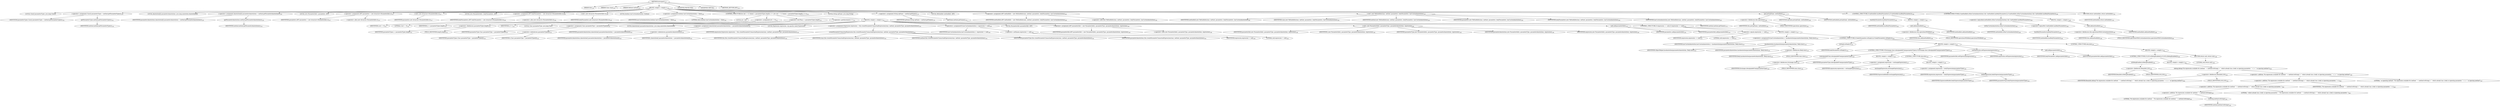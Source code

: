 digraph "introspect" {  
"351" [label = <(METHOD,introspect)<SUB>133</SUB>> ]
"25" [label = <(PARAM,this)<SUB>133</SUB>> ]
"352" [label = <(PARAM,Class clazz)<SUB>133</SUB>> ]
"353" [label = <(PARAM,Method method)<SUB>133</SUB>> ]
"354" [label = <(BLOCK,&lt;empty&gt;,&lt;empty&gt;)<SUB>133</SUB>> ]
"355" [label = <(LOCAL,Class[] parameterTypes: java.lang.Class[])> ]
"356" [label = <(&lt;operator&gt;.assignment,Class[] parameterTypes = method.getParameterTypes())<SUB>134</SUB>> ]
"357" [label = <(IDENTIFIER,parameterTypes,Class[] parameterTypes = method.getParameterTypes())<SUB>134</SUB>> ]
"358" [label = <(getParameterTypes,method.getParameterTypes())<SUB>134</SUB>> ]
"359" [label = <(IDENTIFIER,method,method.getParameterTypes())<SUB>134</SUB>> ]
"360" [label = <(LOCAL,Annotation[][] parametersAnnotations: java.lang.annotation.Annotation[][])> ]
"361" [label = <(&lt;operator&gt;.assignment,Annotation[][] parametersAnnotations = method.getParameterAnnotations())<SUB>135</SUB>> ]
"362" [label = <(IDENTIFIER,parametersAnnotations,Annotation[][] parametersAnnotations = method.getParameterAnnotations())<SUB>135</SUB>> ]
"363" [label = <(getParameterAnnotations,method.getParameterAnnotations())<SUB>135</SUB>> ]
"364" [label = <(IDENTIFIER,method,method.getParameterAnnotations())<SUB>135</SUB>> ]
"21" [label = <(LOCAL,List&lt;ParameterInfo&gt; parameters: ANY)> ]
"365" [label = <(&lt;operator&gt;.assignment,ANY parameters = new ArrayList&lt;ParameterInfo&gt;())<SUB>137</SUB>> ]
"366" [label = <(IDENTIFIER,parameters,ANY parameters = new ArrayList&lt;ParameterInfo&gt;())<SUB>137</SUB>> ]
"367" [label = <(&lt;operator&gt;.alloc,new ArrayList&lt;ParameterInfo&gt;())<SUB>137</SUB>> ]
"368" [label = <(&lt;init&gt;,new ArrayList&lt;ParameterInfo&gt;())<SUB>137</SUB>> ]
"20" [label = <(IDENTIFIER,parameters,new ArrayList&lt;ParameterInfo&gt;())<SUB>137</SUB>> ]
"23" [label = <(LOCAL,List&lt;ParameterInfo&gt; bodyParameters: ANY)> ]
"369" [label = <(&lt;operator&gt;.assignment,ANY bodyParameters = new ArrayList&lt;ParameterInfo&gt;())<SUB>138</SUB>> ]
"370" [label = <(IDENTIFIER,bodyParameters,ANY bodyParameters = new ArrayList&lt;ParameterInfo&gt;())<SUB>138</SUB>> ]
"371" [label = <(&lt;operator&gt;.alloc,new ArrayList&lt;ParameterInfo&gt;())<SUB>138</SUB>> ]
"372" [label = <(&lt;init&gt;,new ArrayList&lt;ParameterInfo&gt;())<SUB>138</SUB>> ]
"22" [label = <(IDENTIFIER,bodyParameters,new ArrayList&lt;ParameterInfo&gt;())<SUB>138</SUB>> ]
"373" [label = <(LOCAL,boolean hasCustomAnnotation: boolean)> ]
"374" [label = <(&lt;operator&gt;.assignment,boolean hasCustomAnnotation = false)<SUB>140</SUB>> ]
"375" [label = <(IDENTIFIER,hasCustomAnnotation,boolean hasCustomAnnotation = false)<SUB>140</SUB>> ]
"376" [label = <(LITERAL,false,boolean hasCustomAnnotation = false)<SUB>140</SUB>> ]
"377" [label = <(CONTROL_STRUCTURE,for (int i = 0; Some(i &lt; parameterTypes.length); i++),for (int i = 0; Some(i &lt; parameterTypes.length); i++))<SUB>141</SUB>> ]
"378" [label = <(LOCAL,int i: int)> ]
"379" [label = <(&lt;operator&gt;.assignment,int i = 0)<SUB>141</SUB>> ]
"380" [label = <(IDENTIFIER,i,int i = 0)<SUB>141</SUB>> ]
"381" [label = <(LITERAL,0,int i = 0)<SUB>141</SUB>> ]
"382" [label = <(&lt;operator&gt;.lessThan,i &lt; parameterTypes.length)<SUB>141</SUB>> ]
"383" [label = <(IDENTIFIER,i,i &lt; parameterTypes.length)<SUB>141</SUB>> ]
"384" [label = <(&lt;operator&gt;.fieldAccess,parameterTypes.length)<SUB>141</SUB>> ]
"385" [label = <(IDENTIFIER,parameterTypes,i &lt; parameterTypes.length)<SUB>141</SUB>> ]
"386" [label = <(FIELD_IDENTIFIER,length,length)<SUB>141</SUB>> ]
"387" [label = <(&lt;operator&gt;.postIncrement,i++)<SUB>141</SUB>> ]
"388" [label = <(IDENTIFIER,i,i++)<SUB>141</SUB>> ]
"389" [label = <(BLOCK,&lt;empty&gt;,&lt;empty&gt;)<SUB>141</SUB>> ]
"390" [label = <(LOCAL,Class parameterType: java.lang.Class)> ]
"391" [label = <(&lt;operator&gt;.assignment,Class parameterType = parameterTypes[i])<SUB>142</SUB>> ]
"392" [label = <(IDENTIFIER,parameterType,Class parameterType = parameterTypes[i])<SUB>142</SUB>> ]
"393" [label = <(&lt;operator&gt;.indexAccess,parameterTypes[i])<SUB>142</SUB>> ]
"394" [label = <(IDENTIFIER,parameterTypes,Class parameterType = parameterTypes[i])<SUB>142</SUB>> ]
"395" [label = <(IDENTIFIER,i,Class parameterType = parameterTypes[i])<SUB>142</SUB>> ]
"396" [label = <(LOCAL,Annotation[] parameterAnnotations: java.lang.annotation.Annotation[])> ]
"397" [label = <(&lt;operator&gt;.assignment,Annotation[] parameterAnnotations = parametersAnnotations[i])<SUB>143</SUB>> ]
"398" [label = <(IDENTIFIER,parameterAnnotations,Annotation[] parameterAnnotations = parametersAnnotations[i])<SUB>143</SUB>> ]
"399" [label = <(&lt;operator&gt;.indexAccess,parametersAnnotations[i])<SUB>143</SUB>> ]
"400" [label = <(IDENTIFIER,parametersAnnotations,Annotation[] parameterAnnotations = parametersAnnotations[i])<SUB>143</SUB>> ]
"401" [label = <(IDENTIFIER,i,Annotation[] parameterAnnotations = parametersAnnotations[i])<SUB>143</SUB>> ]
"402" [label = <(LOCAL,Expression expression: org.apache.camel.Expression)> ]
"403" [label = <(&lt;operator&gt;.assignment,Expression expression = this.createParameterUnmarshalExpression(clazz, method, parameterType, parameterAnnotations))<SUB>144</SUB>> ]
"404" [label = <(IDENTIFIER,expression,Expression expression = this.createParameterUnmarshalExpression(clazz, method, parameterType, parameterAnnotations))<SUB>144</SUB>> ]
"405" [label = <(createParameterUnmarshalExpression,this.createParameterUnmarshalExpression(clazz, method, parameterType, parameterAnnotations))<SUB>144</SUB>> ]
"24" [label = <(IDENTIFIER,this,this.createParameterUnmarshalExpression(clazz, method, parameterType, parameterAnnotations))<SUB>144</SUB>> ]
"406" [label = <(IDENTIFIER,clazz,this.createParameterUnmarshalExpression(clazz, method, parameterType, parameterAnnotations))<SUB>144</SUB>> ]
"407" [label = <(IDENTIFIER,method,this.createParameterUnmarshalExpression(clazz, method, parameterType, parameterAnnotations))<SUB>144</SUB>> ]
"408" [label = <(IDENTIFIER,parameterType,this.createParameterUnmarshalExpression(clazz, method, parameterType, parameterAnnotations))<SUB>144</SUB>> ]
"409" [label = <(IDENTIFIER,parameterAnnotations,this.createParameterUnmarshalExpression(clazz, method, parameterType, parameterAnnotations))<SUB>145</SUB>> ]
"410" [label = <(&lt;operators&gt;.assignmentOr,hasCustomAnnotation |= expression != null)<SUB>146</SUB>> ]
"411" [label = <(IDENTIFIER,hasCustomAnnotation,hasCustomAnnotation |= expression != null)<SUB>146</SUB>> ]
"412" [label = <(&lt;operator&gt;.notEquals,expression != null)<SUB>146</SUB>> ]
"413" [label = <(IDENTIFIER,expression,expression != null)<SUB>146</SUB>> ]
"414" [label = <(LITERAL,null,expression != null)<SUB>146</SUB>> ]
"27" [label = <(LOCAL,ParameterInfo parameterInfo: ANY)> ]
"415" [label = <(&lt;operator&gt;.assignment,ANY parameterInfo = new ParameterInfo(i, parameterType, parameterAnnotations, expression))<SUB>148</SUB>> ]
"416" [label = <(IDENTIFIER,parameterInfo,ANY parameterInfo = new ParameterInfo(i, parameterType, parameterAnnotations, expression))<SUB>148</SUB>> ]
"417" [label = <(&lt;operator&gt;.alloc,new ParameterInfo(i, parameterType, parameterAnnotations, expression))<SUB>148</SUB>> ]
"418" [label = <(&lt;init&gt;,new ParameterInfo(i, parameterType, parameterAnnotations, expression))<SUB>148</SUB>> ]
"26" [label = <(IDENTIFIER,parameterInfo,new ParameterInfo(i, parameterType, parameterAnnotations, expression))<SUB>148</SUB>> ]
"419" [label = <(IDENTIFIER,i,new ParameterInfo(i, parameterType, parameterAnnotations, expression))<SUB>148</SUB>> ]
"420" [label = <(IDENTIFIER,parameterType,new ParameterInfo(i, parameterType, parameterAnnotations, expression))<SUB>148</SUB>> ]
"421" [label = <(IDENTIFIER,parameterAnnotations,new ParameterInfo(i, parameterType, parameterAnnotations, expression))<SUB>148</SUB>> ]
"422" [label = <(IDENTIFIER,expression,new ParameterInfo(i, parameterType, parameterAnnotations, expression))<SUB>149</SUB>> ]
"423" [label = <(add,add(parameterInfo))<SUB>150</SUB>> ]
"424" [label = <(IDENTIFIER,parameters,add(parameterInfo))<SUB>150</SUB>> ]
"425" [label = <(IDENTIFIER,parameterInfo,add(parameterInfo))<SUB>150</SUB>> ]
"426" [label = <(CONTROL_STRUCTURE,if (expression == null),if (expression == null))<SUB>152</SUB>> ]
"427" [label = <(&lt;operator&gt;.equals,expression == null)<SUB>152</SUB>> ]
"428" [label = <(IDENTIFIER,expression,expression == null)<SUB>152</SUB>> ]
"429" [label = <(LITERAL,null,expression == null)<SUB>152</SUB>> ]
"430" [label = <(BLOCK,&lt;empty&gt;,&lt;empty&gt;)<SUB>152</SUB>> ]
"431" [label = <(&lt;operators&gt;.assignmentOr,hasCustomAnnotation |= hasAnnotation(parameterAnnotations, Body.class))<SUB>153</SUB>> ]
"432" [label = <(IDENTIFIER,hasCustomAnnotation,hasCustomAnnotation |= hasAnnotation(parameterAnnotations, Body.class))<SUB>153</SUB>> ]
"433" [label = <(hasAnnotation,hasAnnotation(parameterAnnotations, Body.class))<SUB>153</SUB>> ]
"434" [label = <(IDENTIFIER,ObjectHelper,hasAnnotation(parameterAnnotations, Body.class))<SUB>153</SUB>> ]
"435" [label = <(IDENTIFIER,parameterAnnotations,hasAnnotation(parameterAnnotations, Body.class))<SUB>153</SUB>> ]
"436" [label = <(&lt;operator&gt;.fieldAccess,Body.class)<SUB>153</SUB>> ]
"437" [label = <(IDENTIFIER,Body,hasAnnotation(parameterAnnotations, Body.class))<SUB>153</SUB>> ]
"438" [label = <(FIELD_IDENTIFIER,class,class)<SUB>153</SUB>> ]
"439" [label = <(CONTROL_STRUCTURE,if (bodyParameters.isEmpty()),if (bodyParameters.isEmpty()))<SUB>154</SUB>> ]
"440" [label = <(isEmpty,isEmpty())<SUB>154</SUB>> ]
"441" [label = <(IDENTIFIER,bodyParameters,isEmpty())<SUB>154</SUB>> ]
"442" [label = <(BLOCK,&lt;empty&gt;,&lt;empty&gt;)<SUB>154</SUB>> ]
"443" [label = <(CONTROL_STRUCTURE,if (Exchange.class.isAssignableFrom(parameterType)),if (Exchange.class.isAssignableFrom(parameterType)))<SUB>156</SUB>> ]
"444" [label = <(isAssignableFrom,isAssignableFrom(parameterType))<SUB>156</SUB>> ]
"445" [label = <(&lt;operator&gt;.fieldAccess,Exchange.class)<SUB>156</SUB>> ]
"446" [label = <(IDENTIFIER,Exchange,isAssignableFrom(parameterType))<SUB>156</SUB>> ]
"447" [label = <(FIELD_IDENTIFIER,class,class)<SUB>156</SUB>> ]
"448" [label = <(IDENTIFIER,parameterType,isAssignableFrom(parameterType))<SUB>156</SUB>> ]
"449" [label = <(BLOCK,&lt;empty&gt;,&lt;empty&gt;)<SUB>156</SUB>> ]
"450" [label = <(&lt;operator&gt;.assignment,expression = exchangeExpression())<SUB>157</SUB>> ]
"451" [label = <(IDENTIFIER,expression,expression = exchangeExpression())<SUB>157</SUB>> ]
"452" [label = <(exchangeExpression,exchangeExpression())<SUB>157</SUB>> ]
"453" [label = <(IDENTIFIER,ExpressionBuilder,exchangeExpression())<SUB>157</SUB>> ]
"454" [label = <(CONTROL_STRUCTURE,else,else)<SUB>158</SUB>> ]
"455" [label = <(BLOCK,&lt;empty&gt;,&lt;empty&gt;)<SUB>158</SUB>> ]
"456" [label = <(&lt;operator&gt;.assignment,expression = bodyExpression(parameterType))<SUB>159</SUB>> ]
"457" [label = <(IDENTIFIER,expression,expression = bodyExpression(parameterType))<SUB>159</SUB>> ]
"458" [label = <(bodyExpression,bodyExpression(parameterType))<SUB>159</SUB>> ]
"459" [label = <(IDENTIFIER,ExpressionBuilder,bodyExpression(parameterType))<SUB>159</SUB>> ]
"460" [label = <(IDENTIFIER,parameterType,bodyExpression(parameterType))<SUB>159</SUB>> ]
"461" [label = <(setExpression,setExpression(expression))<SUB>161</SUB>> ]
"462" [label = <(IDENTIFIER,parameterInfo,setExpression(expression))<SUB>161</SUB>> ]
"463" [label = <(IDENTIFIER,expression,setExpression(expression))<SUB>161</SUB>> ]
"464" [label = <(add,add(parameterInfo))<SUB>162</SUB>> ]
"465" [label = <(IDENTIFIER,bodyParameters,add(parameterInfo))<SUB>162</SUB>> ]
"466" [label = <(IDENTIFIER,parameterInfo,add(parameterInfo))<SUB>162</SUB>> ]
"467" [label = <(CONTROL_STRUCTURE,else,else)<SUB>163</SUB>> ]
"468" [label = <(BLOCK,&lt;empty&gt;,&lt;empty&gt;)<SUB>163</SUB>> ]
"469" [label = <(CONTROL_STRUCTURE,if (LOG.isDebugEnabled()),if (LOG.isDebugEnabled()))<SUB>164</SUB>> ]
"470" [label = <(isDebugEnabled,isDebugEnabled())<SUB>164</SUB>> ]
"471" [label = <(&lt;operator&gt;.fieldAccess,BeanInfo.LOG)<SUB>164</SUB>> ]
"472" [label = <(IDENTIFIER,BeanInfo,isDebugEnabled())<SUB>164</SUB>> ]
"473" [label = <(FIELD_IDENTIFIER,LOG,LOG)<SUB>164</SUB>> ]
"474" [label = <(BLOCK,&lt;empty&gt;,&lt;empty&gt;)<SUB>164</SUB>> ]
"475" [label = <(debug,debug(&quot;No expression available for method: &quot; + method.toString() + &quot; which already has a body so ignoring parameter: &quot; + i + &quot; so ignoring method&quot;))<SUB>165</SUB>> ]
"476" [label = <(&lt;operator&gt;.fieldAccess,BeanInfo.LOG)<SUB>165</SUB>> ]
"477" [label = <(IDENTIFIER,BeanInfo,debug(&quot;No expression available for method: &quot; + method.toString() + &quot; which already has a body so ignoring parameter: &quot; + i + &quot; so ignoring method&quot;))<SUB>165</SUB>> ]
"478" [label = <(FIELD_IDENTIFIER,LOG,LOG)<SUB>165</SUB>> ]
"479" [label = <(&lt;operator&gt;.addition,&quot;No expression available for method: &quot; + method.toString() + &quot; which already has a body so ignoring parameter: &quot; + i + &quot; so ignoring method&quot;)<SUB>165</SUB>> ]
"480" [label = <(&lt;operator&gt;.addition,&quot;No expression available for method: &quot; + method.toString() + &quot; which already has a body so ignoring parameter: &quot; + i)<SUB>165</SUB>> ]
"481" [label = <(&lt;operator&gt;.addition,&quot;No expression available for method: &quot; + method.toString() + &quot; which already has a body so ignoring parameter: &quot;)<SUB>165</SUB>> ]
"482" [label = <(&lt;operator&gt;.addition,&quot;No expression available for method: &quot; + method.toString())<SUB>165</SUB>> ]
"483" [label = <(LITERAL,&quot;No expression available for method: &quot;,&quot;No expression available for method: &quot; + method.toString())<SUB>165</SUB>> ]
"484" [label = <(toString,method.toString())<SUB>165</SUB>> ]
"485" [label = <(IDENTIFIER,method,method.toString())<SUB>165</SUB>> ]
"486" [label = <(LITERAL,&quot; which already has a body so ignoring parameter: &quot;,&quot;No expression available for method: &quot; + method.toString() + &quot; which already has a body so ignoring parameter: &quot;)<SUB>166</SUB>> ]
"487" [label = <(IDENTIFIER,i,&quot;No expression available for method: &quot; + method.toString() + &quot; which already has a body so ignoring parameter: &quot; + i)<SUB>166</SUB>> ]
"488" [label = <(LITERAL,&quot; so ignoring method&quot;,&quot;No expression available for method: &quot; + method.toString() + &quot; which already has a body so ignoring parameter: &quot; + i + &quot; so ignoring method&quot;)<SUB>167</SUB>> ]
"489" [label = <(RETURN,return null;,return null;)<SUB>169</SUB>> ]
"490" [label = <(LITERAL,null,return null;)<SUB>169</SUB>> ]
"491" [label = <(LOCAL,String opName: java.lang.String)> ]
"492" [label = <(&lt;operator&gt;.assignment,String opName = method.getName())<SUB>176</SUB>> ]
"493" [label = <(IDENTIFIER,opName,String opName = method.getName())<SUB>176</SUB>> ]
"494" [label = <(getName,method.getName())<SUB>176</SUB>> ]
"495" [label = <(IDENTIFIER,method,method.getName())<SUB>176</SUB>> ]
"29" [label = <(LOCAL,MethodInfo methodInfo: ANY)> ]
"496" [label = <(&lt;operator&gt;.assignment,ANY methodInfo = new MethodInfo(clazz, method, parameters, bodyParameters, hasCustomAnnotation))<SUB>183</SUB>> ]
"497" [label = <(IDENTIFIER,methodInfo,ANY methodInfo = new MethodInfo(clazz, method, parameters, bodyParameters, hasCustomAnnotation))<SUB>183</SUB>> ]
"498" [label = <(&lt;operator&gt;.alloc,new MethodInfo(clazz, method, parameters, bodyParameters, hasCustomAnnotation))<SUB>183</SUB>> ]
"499" [label = <(&lt;init&gt;,new MethodInfo(clazz, method, parameters, bodyParameters, hasCustomAnnotation))<SUB>183</SUB>> ]
"28" [label = <(IDENTIFIER,methodInfo,new MethodInfo(clazz, method, parameters, bodyParameters, hasCustomAnnotation))<SUB>183</SUB>> ]
"500" [label = <(IDENTIFIER,clazz,new MethodInfo(clazz, method, parameters, bodyParameters, hasCustomAnnotation))<SUB>183</SUB>> ]
"501" [label = <(IDENTIFIER,method,new MethodInfo(clazz, method, parameters, bodyParameters, hasCustomAnnotation))<SUB>183</SUB>> ]
"502" [label = <(IDENTIFIER,parameters,new MethodInfo(clazz, method, parameters, bodyParameters, hasCustomAnnotation))<SUB>183</SUB>> ]
"503" [label = <(IDENTIFIER,bodyParameters,new MethodInfo(clazz, method, parameters, bodyParameters, hasCustomAnnotation))<SUB>183</SUB>> ]
"504" [label = <(IDENTIFIER,hasCustomAnnotation,new MethodInfo(clazz, method, parameters, bodyParameters, hasCustomAnnotation))<SUB>183</SUB>> ]
"505" [label = <(put,put(opName, methodInfo))<SUB>184</SUB>> ]
"506" [label = <(&lt;operator&gt;.fieldAccess,this.operations)<SUB>184</SUB>> ]
"507" [label = <(IDENTIFIER,this,put(opName, methodInfo))<SUB>184</SUB>> ]
"508" [label = <(FIELD_IDENTIFIER,operations,operations)<SUB>184</SUB>> ]
"509" [label = <(IDENTIFIER,opName,put(opName, methodInfo))<SUB>184</SUB>> ]
"510" [label = <(IDENTIFIER,methodInfo,put(opName, methodInfo))<SUB>184</SUB>> ]
"511" [label = <(CONTROL_STRUCTURE,if (methodInfo.hasBodyParameter()),if (methodInfo.hasBodyParameter()))<SUB>185</SUB>> ]
"512" [label = <(hasBodyParameter,hasBodyParameter())<SUB>185</SUB>> ]
"513" [label = <(IDENTIFIER,methodInfo,hasBodyParameter())<SUB>185</SUB>> ]
"514" [label = <(BLOCK,&lt;empty&gt;,&lt;empty&gt;)<SUB>185</SUB>> ]
"515" [label = <(add,add(methodInfo))<SUB>186</SUB>> ]
"516" [label = <(&lt;operator&gt;.fieldAccess,this.operationsWithBody)<SUB>186</SUB>> ]
"517" [label = <(IDENTIFIER,this,add(methodInfo))<SUB>186</SUB>> ]
"518" [label = <(FIELD_IDENTIFIER,operationsWithBody,operationsWithBody)<SUB>186</SUB>> ]
"519" [label = <(IDENTIFIER,methodInfo,add(methodInfo))<SUB>186</SUB>> ]
"520" [label = <(CONTROL_STRUCTURE,if (methodInfo.isHasCustomAnnotation() &amp;&amp; !methodInfo.hasBodyParameter()),if (methodInfo.isHasCustomAnnotation() &amp;&amp; !methodInfo.hasBodyParameter()))<SUB>188</SUB>> ]
"521" [label = <(&lt;operator&gt;.logicalAnd,methodInfo.isHasCustomAnnotation() &amp;&amp; !methodInfo.hasBodyParameter())<SUB>188</SUB>> ]
"522" [label = <(isHasCustomAnnotation,isHasCustomAnnotation())<SUB>188</SUB>> ]
"523" [label = <(IDENTIFIER,methodInfo,isHasCustomAnnotation())<SUB>188</SUB>> ]
"524" [label = <(&lt;operator&gt;.logicalNot,!methodInfo.hasBodyParameter())<SUB>188</SUB>> ]
"525" [label = <(hasBodyParameter,hasBodyParameter())<SUB>188</SUB>> ]
"526" [label = <(IDENTIFIER,methodInfo,hasBodyParameter())<SUB>188</SUB>> ]
"527" [label = <(BLOCK,&lt;empty&gt;,&lt;empty&gt;)<SUB>188</SUB>> ]
"528" [label = <(add,add(methodInfo))<SUB>189</SUB>> ]
"529" [label = <(&lt;operator&gt;.fieldAccess,this.operationsWithCustomAnnotation)<SUB>189</SUB>> ]
"530" [label = <(IDENTIFIER,this,add(methodInfo))<SUB>189</SUB>> ]
"531" [label = <(FIELD_IDENTIFIER,operationsWithCustomAnnotation,operationsWithCustomAnnotation)<SUB>189</SUB>> ]
"532" [label = <(IDENTIFIER,methodInfo,add(methodInfo))<SUB>189</SUB>> ]
"533" [label = <(RETURN,return methodInfo;,return methodInfo;)<SUB>191</SUB>> ]
"534" [label = <(IDENTIFIER,methodInfo,return methodInfo;)<SUB>191</SUB>> ]
"535" [label = <(MODIFIER,PROTECTED)> ]
"536" [label = <(MODIFIER,VIRTUAL)> ]
"537" [label = <(METHOD_RETURN,ANY)<SUB>133</SUB>> ]
  "351" -> "25" 
  "351" -> "352" 
  "351" -> "353" 
  "351" -> "354" 
  "351" -> "535" 
  "351" -> "536" 
  "351" -> "537" 
  "354" -> "355" 
  "354" -> "356" 
  "354" -> "360" 
  "354" -> "361" 
  "354" -> "21" 
  "354" -> "365" 
  "354" -> "368" 
  "354" -> "23" 
  "354" -> "369" 
  "354" -> "372" 
  "354" -> "373" 
  "354" -> "374" 
  "354" -> "377" 
  "354" -> "491" 
  "354" -> "492" 
  "354" -> "29" 
  "354" -> "496" 
  "354" -> "499" 
  "354" -> "505" 
  "354" -> "511" 
  "354" -> "520" 
  "354" -> "533" 
  "356" -> "357" 
  "356" -> "358" 
  "358" -> "359" 
  "361" -> "362" 
  "361" -> "363" 
  "363" -> "364" 
  "365" -> "366" 
  "365" -> "367" 
  "368" -> "20" 
  "369" -> "370" 
  "369" -> "371" 
  "372" -> "22" 
  "374" -> "375" 
  "374" -> "376" 
  "377" -> "378" 
  "377" -> "379" 
  "377" -> "382" 
  "377" -> "387" 
  "377" -> "389" 
  "379" -> "380" 
  "379" -> "381" 
  "382" -> "383" 
  "382" -> "384" 
  "384" -> "385" 
  "384" -> "386" 
  "387" -> "388" 
  "389" -> "390" 
  "389" -> "391" 
  "389" -> "396" 
  "389" -> "397" 
  "389" -> "402" 
  "389" -> "403" 
  "389" -> "410" 
  "389" -> "27" 
  "389" -> "415" 
  "389" -> "418" 
  "389" -> "423" 
  "389" -> "426" 
  "391" -> "392" 
  "391" -> "393" 
  "393" -> "394" 
  "393" -> "395" 
  "397" -> "398" 
  "397" -> "399" 
  "399" -> "400" 
  "399" -> "401" 
  "403" -> "404" 
  "403" -> "405" 
  "405" -> "24" 
  "405" -> "406" 
  "405" -> "407" 
  "405" -> "408" 
  "405" -> "409" 
  "410" -> "411" 
  "410" -> "412" 
  "412" -> "413" 
  "412" -> "414" 
  "415" -> "416" 
  "415" -> "417" 
  "418" -> "26" 
  "418" -> "419" 
  "418" -> "420" 
  "418" -> "421" 
  "418" -> "422" 
  "423" -> "424" 
  "423" -> "425" 
  "426" -> "427" 
  "426" -> "430" 
  "427" -> "428" 
  "427" -> "429" 
  "430" -> "431" 
  "430" -> "439" 
  "431" -> "432" 
  "431" -> "433" 
  "433" -> "434" 
  "433" -> "435" 
  "433" -> "436" 
  "436" -> "437" 
  "436" -> "438" 
  "439" -> "440" 
  "439" -> "442" 
  "439" -> "467" 
  "440" -> "441" 
  "442" -> "443" 
  "442" -> "461" 
  "442" -> "464" 
  "443" -> "444" 
  "443" -> "449" 
  "443" -> "454" 
  "444" -> "445" 
  "444" -> "448" 
  "445" -> "446" 
  "445" -> "447" 
  "449" -> "450" 
  "450" -> "451" 
  "450" -> "452" 
  "452" -> "453" 
  "454" -> "455" 
  "455" -> "456" 
  "456" -> "457" 
  "456" -> "458" 
  "458" -> "459" 
  "458" -> "460" 
  "461" -> "462" 
  "461" -> "463" 
  "464" -> "465" 
  "464" -> "466" 
  "467" -> "468" 
  "468" -> "469" 
  "468" -> "489" 
  "469" -> "470" 
  "469" -> "474" 
  "470" -> "471" 
  "471" -> "472" 
  "471" -> "473" 
  "474" -> "475" 
  "475" -> "476" 
  "475" -> "479" 
  "476" -> "477" 
  "476" -> "478" 
  "479" -> "480" 
  "479" -> "488" 
  "480" -> "481" 
  "480" -> "487" 
  "481" -> "482" 
  "481" -> "486" 
  "482" -> "483" 
  "482" -> "484" 
  "484" -> "485" 
  "489" -> "490" 
  "492" -> "493" 
  "492" -> "494" 
  "494" -> "495" 
  "496" -> "497" 
  "496" -> "498" 
  "499" -> "28" 
  "499" -> "500" 
  "499" -> "501" 
  "499" -> "502" 
  "499" -> "503" 
  "499" -> "504" 
  "505" -> "506" 
  "505" -> "509" 
  "505" -> "510" 
  "506" -> "507" 
  "506" -> "508" 
  "511" -> "512" 
  "511" -> "514" 
  "512" -> "513" 
  "514" -> "515" 
  "515" -> "516" 
  "515" -> "519" 
  "516" -> "517" 
  "516" -> "518" 
  "520" -> "521" 
  "520" -> "527" 
  "521" -> "522" 
  "521" -> "524" 
  "522" -> "523" 
  "524" -> "525" 
  "525" -> "526" 
  "527" -> "528" 
  "528" -> "529" 
  "528" -> "532" 
  "529" -> "530" 
  "529" -> "531" 
  "533" -> "534" 
}
